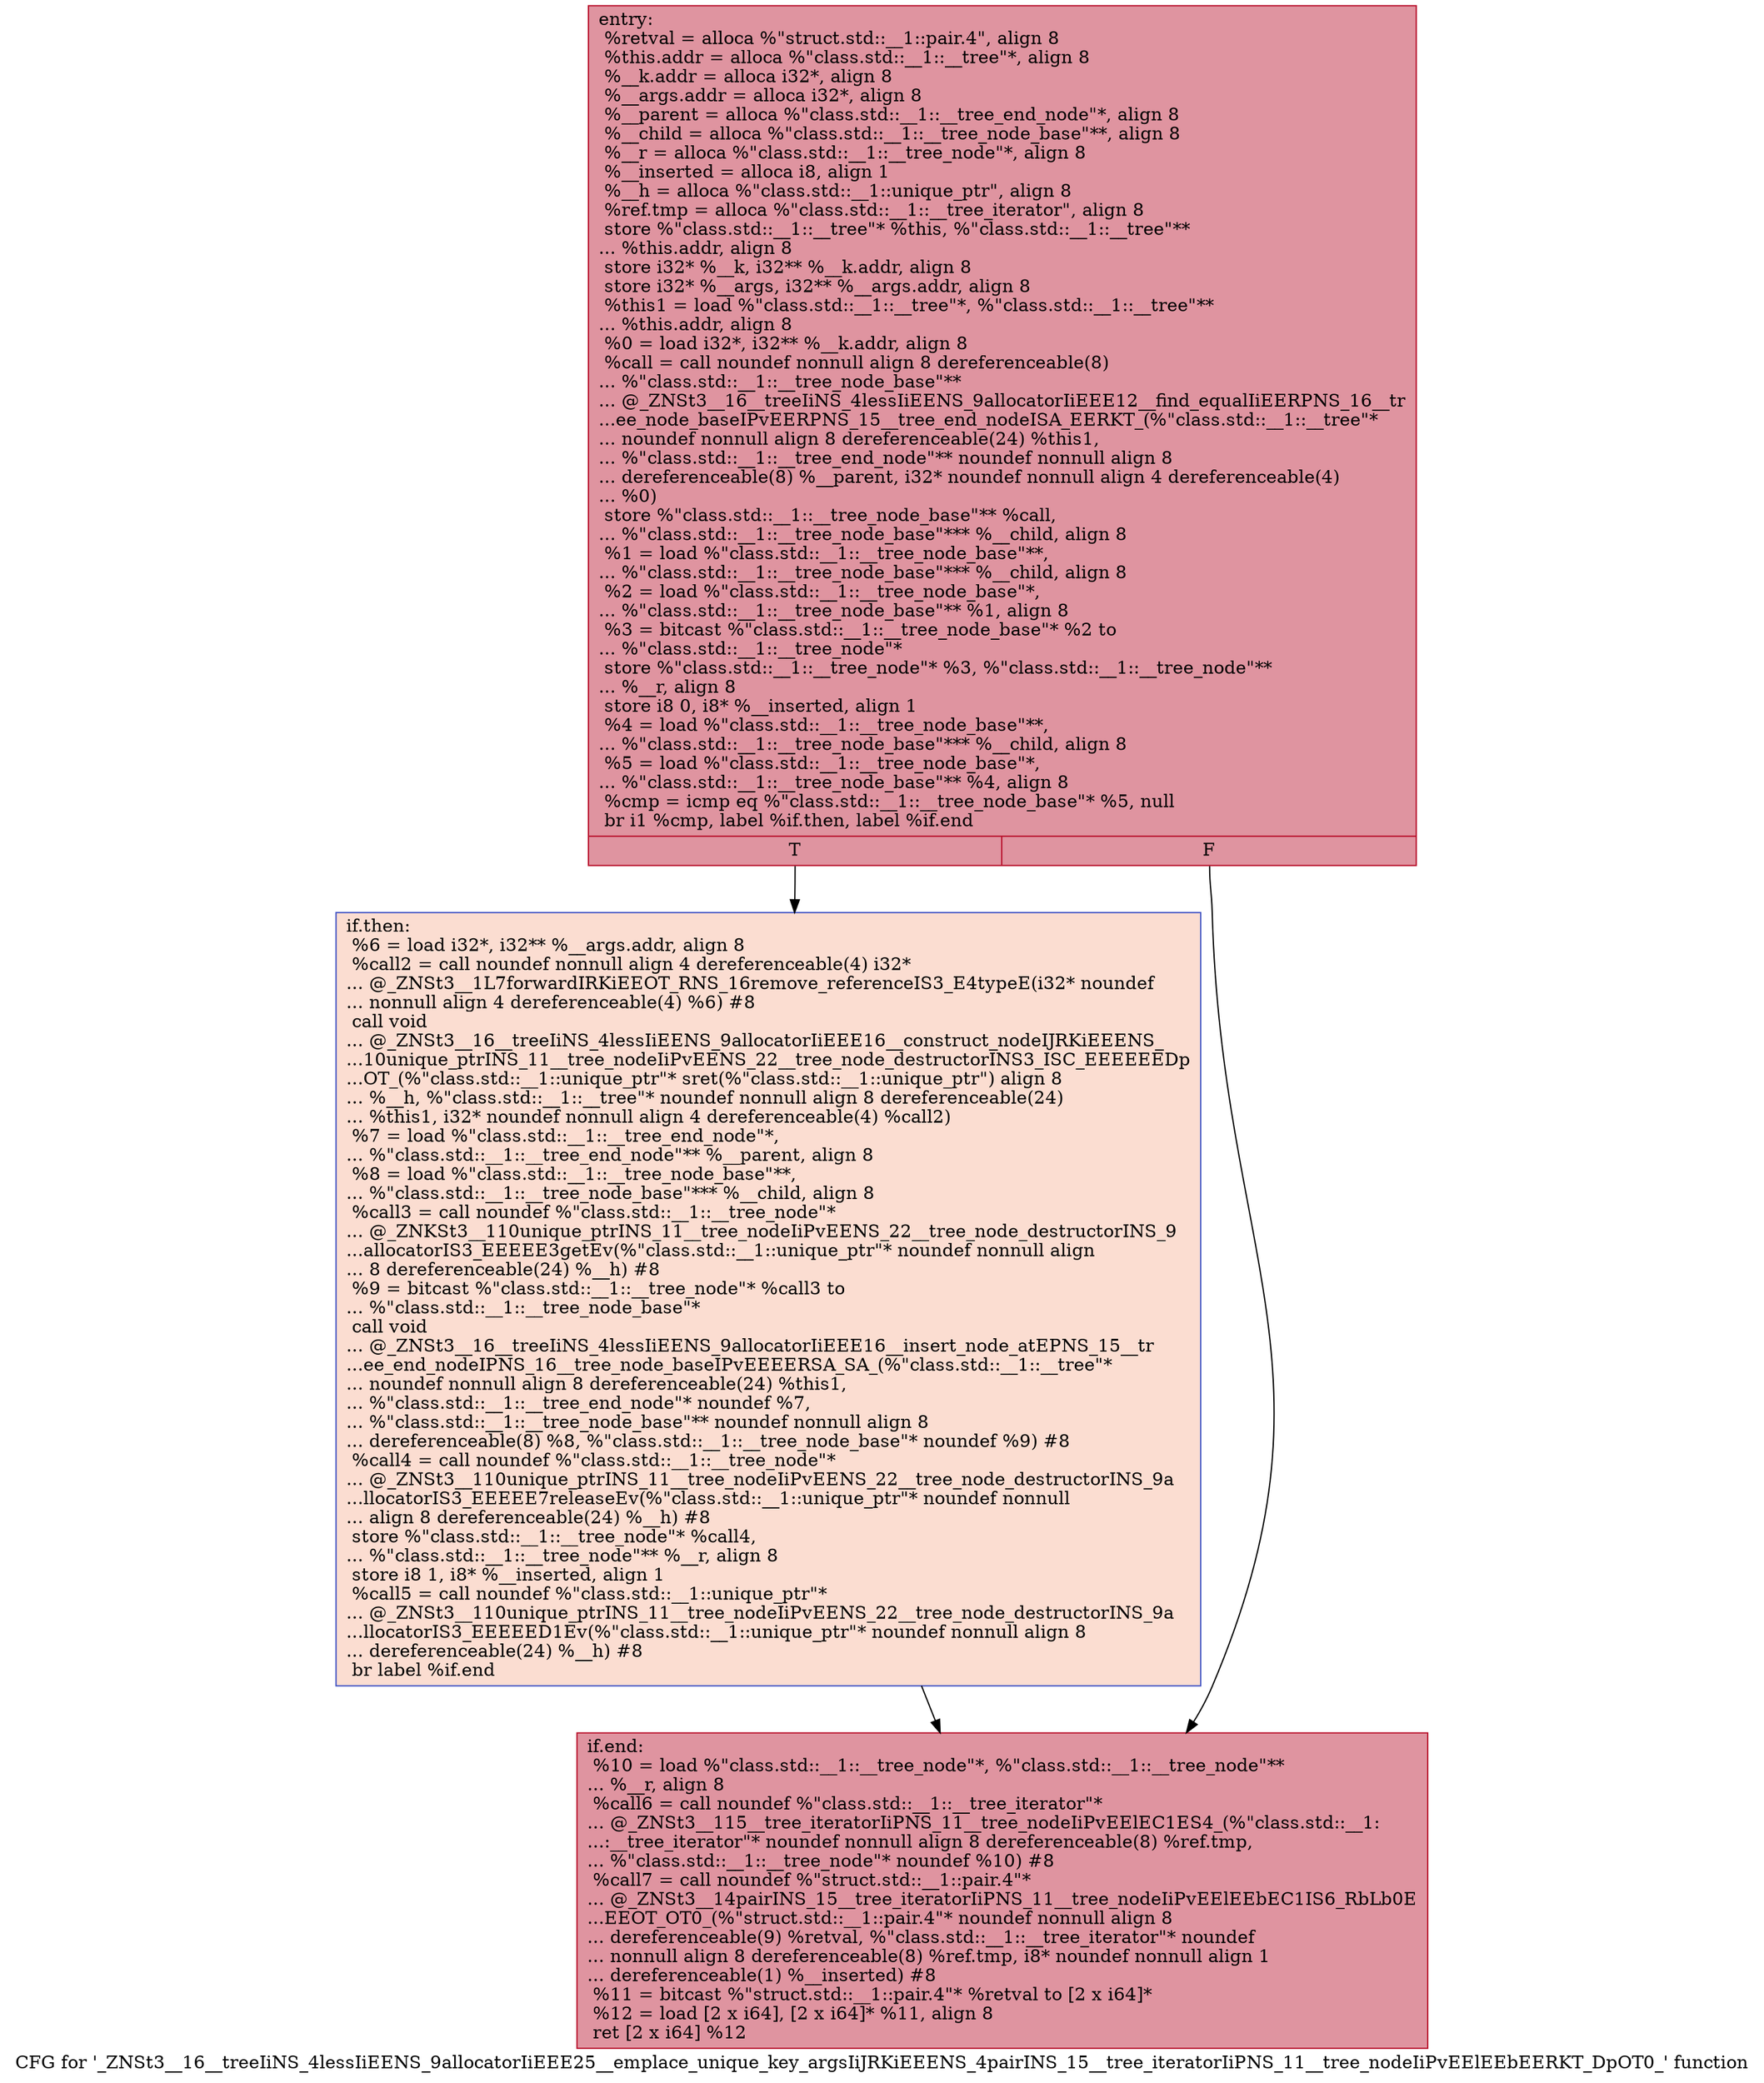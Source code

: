 digraph "CFG for '_ZNSt3__16__treeIiNS_4lessIiEENS_9allocatorIiEEE25__emplace_unique_key_argsIiJRKiEEENS_4pairINS_15__tree_iteratorIiPNS_11__tree_nodeIiPvEElEEbEERKT_DpOT0_' function" {
	label="CFG for '_ZNSt3__16__treeIiNS_4lessIiEENS_9allocatorIiEEE25__emplace_unique_key_argsIiJRKiEEENS_4pairINS_15__tree_iteratorIiPNS_11__tree_nodeIiPvEElEEbEERKT_DpOT0_' function";

	Node0x600002553340 [shape=record,color="#b70d28ff", style=filled, fillcolor="#b70d2870",label="{entry:\l  %retval = alloca %\"struct.std::__1::pair.4\", align 8\l  %this.addr = alloca %\"class.std::__1::__tree\"*, align 8\l  %__k.addr = alloca i32*, align 8\l  %__args.addr = alloca i32*, align 8\l  %__parent = alloca %\"class.std::__1::__tree_end_node\"*, align 8\l  %__child = alloca %\"class.std::__1::__tree_node_base\"**, align 8\l  %__r = alloca %\"class.std::__1::__tree_node\"*, align 8\l  %__inserted = alloca i8, align 1\l  %__h = alloca %\"class.std::__1::unique_ptr\", align 8\l  %ref.tmp = alloca %\"class.std::__1::__tree_iterator\", align 8\l  store %\"class.std::__1::__tree\"* %this, %\"class.std::__1::__tree\"**\l... %this.addr, align 8\l  store i32* %__k, i32** %__k.addr, align 8\l  store i32* %__args, i32** %__args.addr, align 8\l  %this1 = load %\"class.std::__1::__tree\"*, %\"class.std::__1::__tree\"**\l... %this.addr, align 8\l  %0 = load i32*, i32** %__k.addr, align 8\l  %call = call noundef nonnull align 8 dereferenceable(8)\l... %\"class.std::__1::__tree_node_base\"**\l... @_ZNSt3__16__treeIiNS_4lessIiEENS_9allocatorIiEEE12__find_equalIiEERPNS_16__tr\l...ee_node_baseIPvEERPNS_15__tree_end_nodeISA_EERKT_(%\"class.std::__1::__tree\"*\l... noundef nonnull align 8 dereferenceable(24) %this1,\l... %\"class.std::__1::__tree_end_node\"** noundef nonnull align 8\l... dereferenceable(8) %__parent, i32* noundef nonnull align 4 dereferenceable(4)\l... %0)\l  store %\"class.std::__1::__tree_node_base\"** %call,\l... %\"class.std::__1::__tree_node_base\"*** %__child, align 8\l  %1 = load %\"class.std::__1::__tree_node_base\"**,\l... %\"class.std::__1::__tree_node_base\"*** %__child, align 8\l  %2 = load %\"class.std::__1::__tree_node_base\"*,\l... %\"class.std::__1::__tree_node_base\"** %1, align 8\l  %3 = bitcast %\"class.std::__1::__tree_node_base\"* %2 to\l... %\"class.std::__1::__tree_node\"*\l  store %\"class.std::__1::__tree_node\"* %3, %\"class.std::__1::__tree_node\"**\l... %__r, align 8\l  store i8 0, i8* %__inserted, align 1\l  %4 = load %\"class.std::__1::__tree_node_base\"**,\l... %\"class.std::__1::__tree_node_base\"*** %__child, align 8\l  %5 = load %\"class.std::__1::__tree_node_base\"*,\l... %\"class.std::__1::__tree_node_base\"** %4, align 8\l  %cmp = icmp eq %\"class.std::__1::__tree_node_base\"* %5, null\l  br i1 %cmp, label %if.then, label %if.end\l|{<s0>T|<s1>F}}"];
	Node0x600002553340:s0 -> Node0x600002553400;
	Node0x600002553340:s1 -> Node0x600002553440;
	Node0x600002553400 [shape=record,color="#3d50c3ff", style=filled, fillcolor="#f7b39670",label="{if.then:                                          \l  %6 = load i32*, i32** %__args.addr, align 8\l  %call2 = call noundef nonnull align 4 dereferenceable(4) i32*\l... @_ZNSt3__1L7forwardIRKiEEOT_RNS_16remove_referenceIS3_E4typeE(i32* noundef\l... nonnull align 4 dereferenceable(4) %6) #8\l  call void\l... @_ZNSt3__16__treeIiNS_4lessIiEENS_9allocatorIiEEE16__construct_nodeIJRKiEEENS_\l...10unique_ptrINS_11__tree_nodeIiPvEENS_22__tree_node_destructorINS3_ISC_EEEEEEDp\l...OT_(%\"class.std::__1::unique_ptr\"* sret(%\"class.std::__1::unique_ptr\") align 8\l... %__h, %\"class.std::__1::__tree\"* noundef nonnull align 8 dereferenceable(24)\l... %this1, i32* noundef nonnull align 4 dereferenceable(4) %call2)\l  %7 = load %\"class.std::__1::__tree_end_node\"*,\l... %\"class.std::__1::__tree_end_node\"** %__parent, align 8\l  %8 = load %\"class.std::__1::__tree_node_base\"**,\l... %\"class.std::__1::__tree_node_base\"*** %__child, align 8\l  %call3 = call noundef %\"class.std::__1::__tree_node\"*\l... @_ZNKSt3__110unique_ptrINS_11__tree_nodeIiPvEENS_22__tree_node_destructorINS_9\l...allocatorIS3_EEEEE3getEv(%\"class.std::__1::unique_ptr\"* noundef nonnull align\l... 8 dereferenceable(24) %__h) #8\l  %9 = bitcast %\"class.std::__1::__tree_node\"* %call3 to\l... %\"class.std::__1::__tree_node_base\"*\l  call void\l... @_ZNSt3__16__treeIiNS_4lessIiEENS_9allocatorIiEEE16__insert_node_atEPNS_15__tr\l...ee_end_nodeIPNS_16__tree_node_baseIPvEEEERSA_SA_(%\"class.std::__1::__tree\"*\l... noundef nonnull align 8 dereferenceable(24) %this1,\l... %\"class.std::__1::__tree_end_node\"* noundef %7,\l... %\"class.std::__1::__tree_node_base\"** noundef nonnull align 8\l... dereferenceable(8) %8, %\"class.std::__1::__tree_node_base\"* noundef %9) #8\l  %call4 = call noundef %\"class.std::__1::__tree_node\"*\l... @_ZNSt3__110unique_ptrINS_11__tree_nodeIiPvEENS_22__tree_node_destructorINS_9a\l...llocatorIS3_EEEEE7releaseEv(%\"class.std::__1::unique_ptr\"* noundef nonnull\l... align 8 dereferenceable(24) %__h) #8\l  store %\"class.std::__1::__tree_node\"* %call4,\l... %\"class.std::__1::__tree_node\"** %__r, align 8\l  store i8 1, i8* %__inserted, align 1\l  %call5 = call noundef %\"class.std::__1::unique_ptr\"*\l... @_ZNSt3__110unique_ptrINS_11__tree_nodeIiPvEENS_22__tree_node_destructorINS_9a\l...llocatorIS3_EEEEED1Ev(%\"class.std::__1::unique_ptr\"* noundef nonnull align 8\l... dereferenceable(24) %__h) #8\l  br label %if.end\l}"];
	Node0x600002553400 -> Node0x600002553440;
	Node0x600002553440 [shape=record,color="#b70d28ff", style=filled, fillcolor="#b70d2870",label="{if.end:                                           \l  %10 = load %\"class.std::__1::__tree_node\"*, %\"class.std::__1::__tree_node\"**\l... %__r, align 8\l  %call6 = call noundef %\"class.std::__1::__tree_iterator\"*\l... @_ZNSt3__115__tree_iteratorIiPNS_11__tree_nodeIiPvEElEC1ES4_(%\"class.std::__1:\l...:__tree_iterator\"* noundef nonnull align 8 dereferenceable(8) %ref.tmp,\l... %\"class.std::__1::__tree_node\"* noundef %10) #8\l  %call7 = call noundef %\"struct.std::__1::pair.4\"*\l... @_ZNSt3__14pairINS_15__tree_iteratorIiPNS_11__tree_nodeIiPvEElEEbEC1IS6_RbLb0E\l...EEOT_OT0_(%\"struct.std::__1::pair.4\"* noundef nonnull align 8\l... dereferenceable(9) %retval, %\"class.std::__1::__tree_iterator\"* noundef\l... nonnull align 8 dereferenceable(8) %ref.tmp, i8* noundef nonnull align 1\l... dereferenceable(1) %__inserted) #8\l  %11 = bitcast %\"struct.std::__1::pair.4\"* %retval to [2 x i64]*\l  %12 = load [2 x i64], [2 x i64]* %11, align 8\l  ret [2 x i64] %12\l}"];
}
